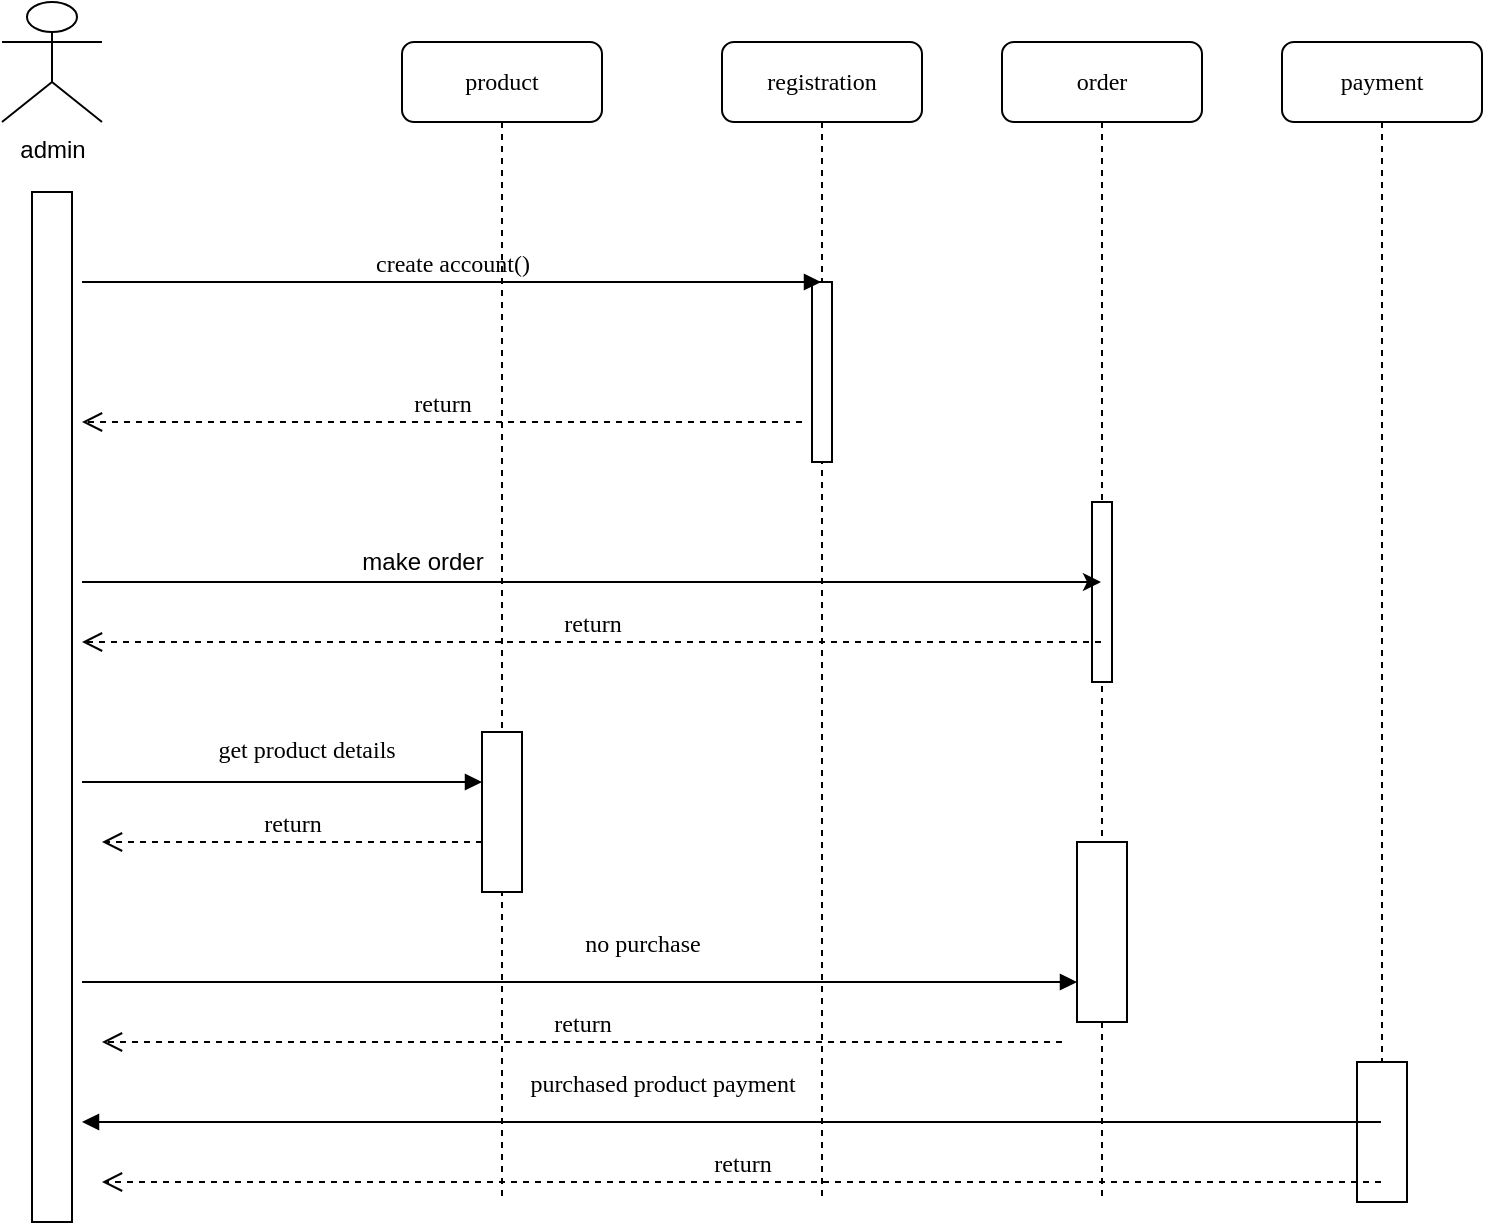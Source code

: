 <mxfile version="20.1.3" type="device"><diagram name="Page-1" id="13e1069c-82ec-6db2-03f1-153e76fe0fe0"><mxGraphModel dx="1483" dy="816" grid="1" gridSize="10" guides="1" tooltips="1" connect="1" arrows="1" fold="1" page="1" pageScale="1" pageWidth="1100" pageHeight="850" background="none" math="0" shadow="0"><root><mxCell id="0"/><mxCell id="1" parent="0"/><mxCell id="7baba1c4bc27f4b0-2" value="product" style="shape=umlLifeline;perimeter=lifelinePerimeter;whiteSpace=wrap;html=1;container=1;collapsible=0;recursiveResize=0;outlineConnect=0;rounded=1;shadow=0;comic=0;labelBackgroundColor=none;strokeWidth=1;fontFamily=Verdana;fontSize=12;align=center;" parent="1" vertex="1"><mxGeometry x="240" y="80" width="100" height="580" as="geometry"/></mxCell><mxCell id="lT9jfT-9kKNRPQp0eQd4-12" value="make order" style="text;html=1;align=center;verticalAlign=middle;resizable=0;points=[];autosize=1;strokeColor=none;fillColor=none;" parent="7baba1c4bc27f4b0-2" vertex="1"><mxGeometry x="-30" y="245" width="80" height="30" as="geometry"/></mxCell><mxCell id="lT9jfT-9kKNRPQp0eQd4-14" value="" style="rounded=0;whiteSpace=wrap;html=1;" parent="7baba1c4bc27f4b0-2" vertex="1"><mxGeometry x="40" y="345" width="20" height="80" as="geometry"/></mxCell><mxCell id="7baba1c4bc27f4b0-23" value="get product details" style="html=1;verticalAlign=bottom;endArrow=block;labelBackgroundColor=none;fontFamily=Verdana;fontSize=12;" parent="7baba1c4bc27f4b0-2" edge="1"><mxGeometry x="0.119" y="7" relative="1" as="geometry"><mxPoint x="-160" y="370" as="sourcePoint"/><mxPoint x="40" y="370" as="targetPoint"/><Array as="points"/><mxPoint as="offset"/></mxGeometry></mxCell><mxCell id="7baba1c4bc27f4b0-3" value="registration" style="shape=umlLifeline;perimeter=lifelinePerimeter;whiteSpace=wrap;html=1;container=1;collapsible=0;recursiveResize=0;outlineConnect=0;rounded=1;shadow=0;comic=0;labelBackgroundColor=none;strokeWidth=1;fontFamily=Verdana;fontSize=12;align=center;" parent="1" vertex="1"><mxGeometry x="400" y="80" width="100" height="580" as="geometry"/></mxCell><mxCell id="7baba1c4bc27f4b0-13" value="" style="html=1;points=[];perimeter=orthogonalPerimeter;rounded=0;shadow=0;comic=0;labelBackgroundColor=none;strokeWidth=1;fontFamily=Verdana;fontSize=12;align=center;" parent="7baba1c4bc27f4b0-3" vertex="1"><mxGeometry x="45" y="120" width="10" height="90" as="geometry"/></mxCell><mxCell id="7baba1c4bc27f4b0-4" value="order" style="shape=umlLifeline;perimeter=lifelinePerimeter;whiteSpace=wrap;html=1;container=1;collapsible=0;recursiveResize=0;outlineConnect=0;rounded=1;shadow=0;comic=0;labelBackgroundColor=none;strokeWidth=1;fontFamily=Verdana;fontSize=12;align=center;" parent="1" vertex="1"><mxGeometry x="540" y="80" width="100" height="580" as="geometry"/></mxCell><mxCell id="7baba1c4bc27f4b0-22" value="" style="html=1;points=[];perimeter=orthogonalPerimeter;rounded=0;shadow=0;comic=0;labelBackgroundColor=none;strokeWidth=1;fontFamily=Verdana;fontSize=12;align=center;" parent="7baba1c4bc27f4b0-4" vertex="1"><mxGeometry x="37.5" y="400" width="25" height="90" as="geometry"/></mxCell><mxCell id="7baba1c4bc27f4b0-5" value="payment" style="shape=umlLifeline;perimeter=lifelinePerimeter;whiteSpace=wrap;html=1;container=1;collapsible=0;recursiveResize=0;outlineConnect=0;rounded=1;shadow=0;comic=0;labelBackgroundColor=none;strokeWidth=1;fontFamily=Verdana;fontSize=12;align=center;" parent="1" vertex="1"><mxGeometry x="680" y="80" width="100" height="580" as="geometry"/></mxCell><mxCell id="7baba1c4bc27f4b0-28" value="" style="html=1;points=[];perimeter=orthogonalPerimeter;rounded=0;shadow=0;comic=0;labelBackgroundColor=none;strokeWidth=1;fontFamily=Verdana;fontSize=12;align=center;" parent="7baba1c4bc27f4b0-5" vertex="1"><mxGeometry x="37.5" y="510" width="25" height="70" as="geometry"/></mxCell><mxCell id="7baba1c4bc27f4b0-16" value="" style="html=1;points=[];perimeter=orthogonalPerimeter;rounded=0;shadow=0;comic=0;labelBackgroundColor=none;strokeWidth=1;fontFamily=Verdana;fontSize=12;align=center;" parent="1" vertex="1"><mxGeometry x="585" y="310" width="10" height="90" as="geometry"/></mxCell><mxCell id="7baba1c4bc27f4b0-11" value="create account()" style="html=1;verticalAlign=bottom;endArrow=block;labelBackgroundColor=none;fontFamily=Verdana;fontSize=12;edgeStyle=elbowEdgeStyle;elbow=vertical;" parent="1" target="7baba1c4bc27f4b0-3" edge="1"><mxGeometry relative="1" as="geometry"><mxPoint x="80" y="200" as="sourcePoint"/><mxPoint x="350" y="190" as="targetPoint"/><Array as="points"><mxPoint x="180" y="200"/></Array><mxPoint as="offset"/></mxGeometry></mxCell><mxCell id="lT9jfT-9kKNRPQp0eQd4-1" value="admin" style="shape=umlActor;verticalLabelPosition=bottom;verticalAlign=top;html=1;outlineConnect=0;" parent="1" vertex="1"><mxGeometry x="40" y="60" width="50" height="60" as="geometry"/></mxCell><mxCell id="lT9jfT-9kKNRPQp0eQd4-8" value="" style="rounded=0;whiteSpace=wrap;html=1;" parent="1" vertex="1"><mxGeometry x="55" y="155" width="20" height="515" as="geometry"/></mxCell><mxCell id="lT9jfT-9kKNRPQp0eQd4-10" value="return" style="html=1;verticalAlign=bottom;endArrow=open;dashed=1;endSize=8;labelBackgroundColor=none;fontFamily=Verdana;fontSize=12;edgeStyle=elbowEdgeStyle;elbow=vertical;" parent="1" edge="1"><mxGeometry relative="1" as="geometry"><mxPoint x="80" y="270" as="targetPoint"/><Array as="points"/><mxPoint x="440" y="270" as="sourcePoint"/></mxGeometry></mxCell><mxCell id="lT9jfT-9kKNRPQp0eQd4-11" value="" style="endArrow=classic;html=1;rounded=0;" parent="1" target="7baba1c4bc27f4b0-4" edge="1"><mxGeometry width="50" height="50" relative="1" as="geometry"><mxPoint x="80" y="350" as="sourcePoint"/><mxPoint x="510" y="290" as="targetPoint"/></mxGeometry></mxCell><mxCell id="lT9jfT-9kKNRPQp0eQd4-13" value="return" style="html=1;verticalAlign=bottom;endArrow=open;dashed=1;endSize=8;labelBackgroundColor=none;fontFamily=Verdana;fontSize=12;edgeStyle=elbowEdgeStyle;elbow=vertical;" parent="1" source="7baba1c4bc27f4b0-4" edge="1"><mxGeometry relative="1" as="geometry"><mxPoint x="80" y="380" as="targetPoint"/><Array as="points"><mxPoint x="400" y="380"/></Array><mxPoint x="450" y="280" as="sourcePoint"/></mxGeometry></mxCell><mxCell id="lT9jfT-9kKNRPQp0eQd4-16" value="no purchase" style="html=1;verticalAlign=bottom;endArrow=block;labelBackgroundColor=none;fontFamily=Verdana;fontSize=12;" parent="1" target="7baba1c4bc27f4b0-22" edge="1"><mxGeometry x="0.126" y="10" relative="1" as="geometry"><mxPoint x="80" y="550" as="sourcePoint"/><mxPoint x="290" y="447" as="targetPoint"/><mxPoint as="offset"/><Array as="points"><mxPoint x="180" y="550"/></Array></mxGeometry></mxCell><mxCell id="lT9jfT-9kKNRPQp0eQd4-17" value="purchased product payment" style="html=1;verticalAlign=bottom;endArrow=block;labelBackgroundColor=none;fontFamily=Verdana;fontSize=12;" parent="1" source="7baba1c4bc27f4b0-5" edge="1"><mxGeometry x="0.107" y="-10" relative="1" as="geometry"><mxPoint x="490" y="680" as="sourcePoint"/><mxPoint x="80" y="620" as="targetPoint"/><mxPoint as="offset"/><Array as="points"><mxPoint x="210" y="620"/></Array></mxGeometry></mxCell><mxCell id="5sjpplrSrojI8mc5gVun-1" value="return" style="html=1;verticalAlign=bottom;endArrow=open;dashed=1;endSize=8;labelBackgroundColor=none;fontFamily=Verdana;fontSize=12;edgeStyle=elbowEdgeStyle;elbow=vertical;" edge="1" parent="1"><mxGeometry relative="1" as="geometry"><mxPoint x="90" y="480" as="targetPoint"/><Array as="points"><mxPoint x="210" y="480"/><mxPoint x="360" y="460"/></Array><mxPoint x="280" y="480" as="sourcePoint"/></mxGeometry></mxCell><mxCell id="5sjpplrSrojI8mc5gVun-2" value="return" style="html=1;verticalAlign=bottom;endArrow=open;dashed=1;endSize=8;labelBackgroundColor=none;fontFamily=Verdana;fontSize=12;edgeStyle=elbowEdgeStyle;elbow=vertical;" edge="1" parent="1"><mxGeometry relative="1" as="geometry"><mxPoint x="90" y="580" as="targetPoint"/><Array as="points"><mxPoint x="240" y="580"/><mxPoint x="370" y="470"/></Array><mxPoint x="570" y="580" as="sourcePoint"/></mxGeometry></mxCell><mxCell id="5sjpplrSrojI8mc5gVun-3" value="return" style="html=1;verticalAlign=bottom;endArrow=open;dashed=1;endSize=8;labelBackgroundColor=none;fontFamily=Verdana;fontSize=12;edgeStyle=elbowEdgeStyle;elbow=vertical;" edge="1" parent="1" source="7baba1c4bc27f4b0-5"><mxGeometry relative="1" as="geometry"><mxPoint x="90" y="650" as="targetPoint"/><Array as="points"><mxPoint x="300" y="650"/><mxPoint x="380" y="480"/></Array><mxPoint x="580" y="590" as="sourcePoint"/></mxGeometry></mxCell></root></mxGraphModel></diagram></mxfile>
